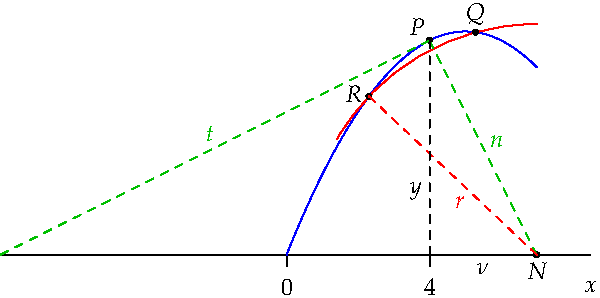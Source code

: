 settings.tex="pdflatex";

texpreamble("\usepackage{amsmath}
\usepackage{amsthm,amssymb}
\usepackage{mathpazo}
\usepackage[svgnames]{xcolor}
");
import graph;

size(300);

real f(real x){return (10x-x^2)/4;}
path ff=graph(f,0,7,operator..);

draw(ff,blue);

pair P=(4,6);
dot("$P$",P,NW);
real nu=3;
real n=sqrt(3^2+6^2);
real r=n-0.25;
path p=arc((7,0),r,90,150);
draw(p,red);
pair[] in=intersectionpoints(p,ff);
pair Q=in[0];
dot("$Q$",Q,N);
pair R=in[1];
dot("$R$",R,dir(170));

pair tang=(-8,0);
draw("$t$",P--tang,dashed+heavygreen);

pair bas=(4+nu,0);
dot("$N$",bas,S);
draw("$n$",bas--P,dashed+heavygreen);
draw(Label("$r$",Relative(0.6)),R--bas,dashed+red);
draw(Label("$y$",Relative(0.7)),P--(P.x,0),dashed);
label("$\nu$",(4+nu/2,0),S);

xaxis(-8,8.5,RightTicks(new real[]{0,4}));
labelx("$x$",8.5,2S);
